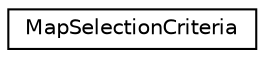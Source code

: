 digraph "Graphical Class Hierarchy"
{
 // LATEX_PDF_SIZE
  edge [fontname="Helvetica",fontsize="10",labelfontname="Helvetica",labelfontsize="10"];
  node [fontname="Helvetica",fontsize="10",shape=record];
  rankdir="LR";
  Node0 [label="MapSelectionCriteria",height=0.2,width=0.4,color="black", fillcolor="white", style="filled",URL="$classMapSelectionCriteria.html",tooltip="A list of criteria to select a map from the server"];
}
